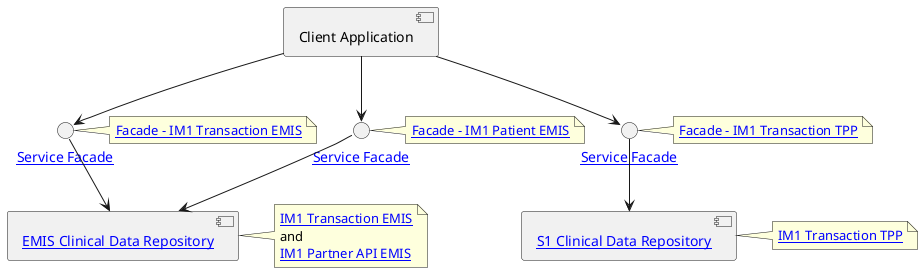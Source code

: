 @startuml

component ClientApplication as "Client Application"

interface facade as "[[ActorDefinition-ServiceFacade.html Service Facade]]"
note right
[[CapabilityStatement-IM1TransactionEMISFacade.html Facade - IM1 Transaction EMIS]]
end note

component "[[ActorDefinition-ClinicalDataRepository.html EMIS Clinical Data Repository]]" as CDR
note right
[[https://digital.nhs.uk/services/gp-it-futures-systems/im1-pairing-integration/interface-mechanisms-guidance#transaction IM1 Transaction EMIS]]
and
[[https://digital.nhs.uk/services/gp-it-futures-systems/im1-pairing-integration/interface-mechanisms-guidance#partner-api IM1 Partner API EMIS]]
end note

component "[[ActorDefinition-ClinicalDataRepository.html S1 Clinical Data Repository]]" as CDRS1
note right
[[https://digital.nhs.uk/services/gp-it-futures-systems/im1-pairing-integration/interface-mechanisms-guidance#transaction IM1 Transaction TPP]]
end note



interface facadePFS as "[[ActorDefinition-ServiceFacade.html Service Facade]]"
note right
[[CapabilityStatement-IM1PatientEMISFacade.html Facade - IM1 Patient EMIS]]
end note

interface facadeTPP as "[[ActorDefinition-ServiceFacade.html Service Facade]]"
note right
[[CapabilityStatement-IM1TransactionTPPFacade.html Facade - IM1 Transaction TPP]]
end note

ClientApplication -d-> facade
ClientApplication -d-> facadePFS
ClientApplication -d-> facadeTPP

facadePFS -d-> CDR
facade -d-> CDR
facadeTPP -d-> CDRS1

@enduml
